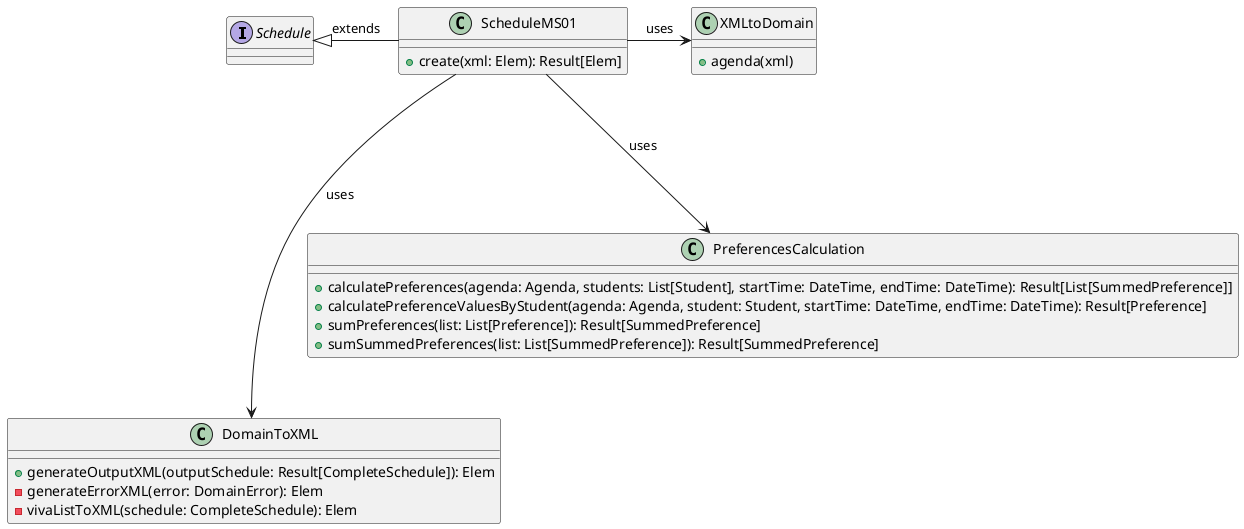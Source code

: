 @startuml

interface Schedule

class ScheduleMS01 {
    +create(xml: Elem): Result[Elem]
}

class XMLtoDomain {
    +agenda(xml)
}

class DomainToXML {
    +generateOutputXML(outputSchedule: Result[CompleteSchedule]): Elem
    -generateErrorXML(error: DomainError): Elem
    -vivaListToXML(schedule: CompleteSchedule): Elem
}

class PreferencesCalculation {
    +calculatePreferences(agenda: Agenda, students: List[Student], startTime: DateTime, endTime: DateTime): Result[List[SummedPreference]]
    +calculatePreferenceValuesByStudent(agenda: Agenda, student: Student, startTime: DateTime, endTime: DateTime): Result[Preference]
    +sumPreferences(list: List[Preference]): Result[SummedPreference]
    +sumSummedPreferences(list: List[SummedPreference]): Result[SummedPreference]
}

ScheduleMS01 --left-|> Schedule : extends
ScheduleMS01 --right-> XMLtoDomain : uses
ScheduleMS01 --down-> PreferencesCalculation : uses
ScheduleMS01 ---down-> DomainToXML : uses

@enduml